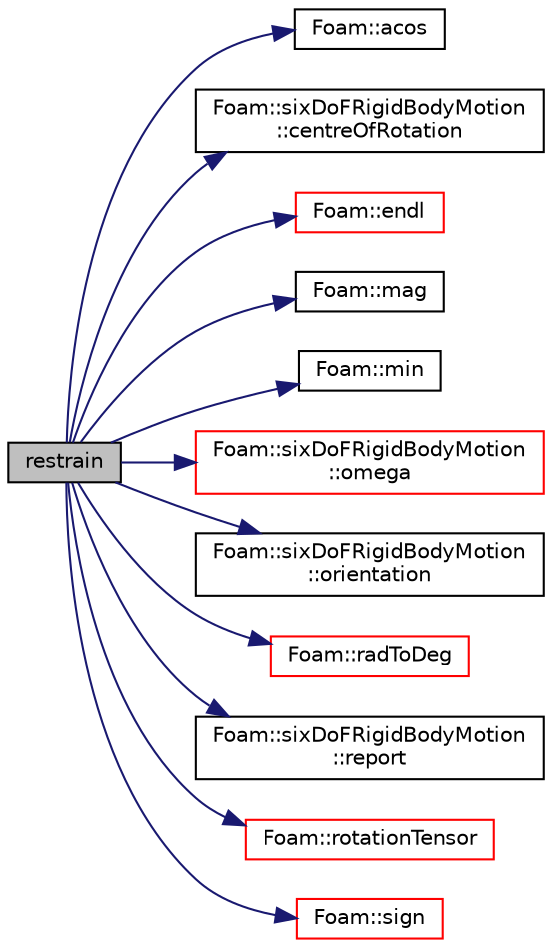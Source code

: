 digraph "restrain"
{
  bgcolor="transparent";
  edge [fontname="Helvetica",fontsize="10",labelfontname="Helvetica",labelfontsize="10"];
  node [fontname="Helvetica",fontsize="10",shape=record];
  rankdir="LR";
  Node1 [label="restrain",height=0.2,width=0.4,color="black", fillcolor="grey75", style="filled", fontcolor="black"];
  Node1 -> Node2 [color="midnightblue",fontsize="10",style="solid",fontname="Helvetica"];
  Node2 [label="Foam::acos",height=0.2,width=0.4,color="black",URL="$a10675.html#af1788b4e662ef398105742fd8bc861fc"];
  Node1 -> Node3 [color="midnightblue",fontsize="10",style="solid",fontname="Helvetica"];
  Node3 [label="Foam::sixDoFRigidBodyMotion\l::centreOfRotation",height=0.2,width=0.4,color="black",URL="$a02313.html#a2f8c6ae8506d71aa8038ba4a8f62ce3f",tooltip="Return the current centre of rotation. "];
  Node1 -> Node4 [color="midnightblue",fontsize="10",style="solid",fontname="Helvetica"];
  Node4 [label="Foam::endl",height=0.2,width=0.4,color="red",URL="$a10675.html#a2db8fe02a0d3909e9351bb4275b23ce4",tooltip="Add newline and flush stream. "];
  Node1 -> Node5 [color="midnightblue",fontsize="10",style="solid",fontname="Helvetica"];
  Node5 [label="Foam::mag",height=0.2,width=0.4,color="black",URL="$a10675.html#a929da2a3fdcf3dacbbe0487d3a330dae"];
  Node1 -> Node6 [color="midnightblue",fontsize="10",style="solid",fontname="Helvetica"];
  Node6 [label="Foam::min",height=0.2,width=0.4,color="black",URL="$a10675.html#a253e112ad2d56d96230ff39ea7f442dc"];
  Node1 -> Node7 [color="midnightblue",fontsize="10",style="solid",fontname="Helvetica"];
  Node7 [label="Foam::sixDoFRigidBodyMotion\l::omega",height=0.2,width=0.4,color="red",URL="$a02313.html#a9ccb39bb1c549190b9e6379f6ab8683d",tooltip="Return the angular velocity in the global frame. "];
  Node1 -> Node8 [color="midnightblue",fontsize="10",style="solid",fontname="Helvetica"];
  Node8 [label="Foam::sixDoFRigidBodyMotion\l::orientation",height=0.2,width=0.4,color="black",URL="$a02313.html#ae5b91ef3c3ecc325d2910d2ce6a598f8",tooltip="Return the orientation tensor, Q. "];
  Node1 -> Node9 [color="midnightblue",fontsize="10",style="solid",fontname="Helvetica"];
  Node9 [label="Foam::radToDeg",height=0.2,width=0.4,color="red",URL="$a10675.html#a43e249466ea923a1a1243c5f91fbd2d7",tooltip="Conversion from radians to degrees. "];
  Node1 -> Node10 [color="midnightblue",fontsize="10",style="solid",fontname="Helvetica"];
  Node10 [label="Foam::sixDoFRigidBodyMotion\l::report",height=0.2,width=0.4,color="black",URL="$a02313.html#a50b8b2b1f26f4bc420265ecfd2816fb3",tooltip="Return the report Switch. "];
  Node1 -> Node11 [color="midnightblue",fontsize="10",style="solid",fontname="Helvetica"];
  Node11 [label="Foam::rotationTensor",height=0.2,width=0.4,color="red",URL="$a10675.html#a1be81720bcafb843826c32024fe5fbe3"];
  Node1 -> Node12 [color="midnightblue",fontsize="10",style="solid",fontname="Helvetica"];
  Node12 [label="Foam::sign",height=0.2,width=0.4,color="red",URL="$a10675.html#a221fd301d6c49c5bd4a6c0f5ccb893b2"];
}
